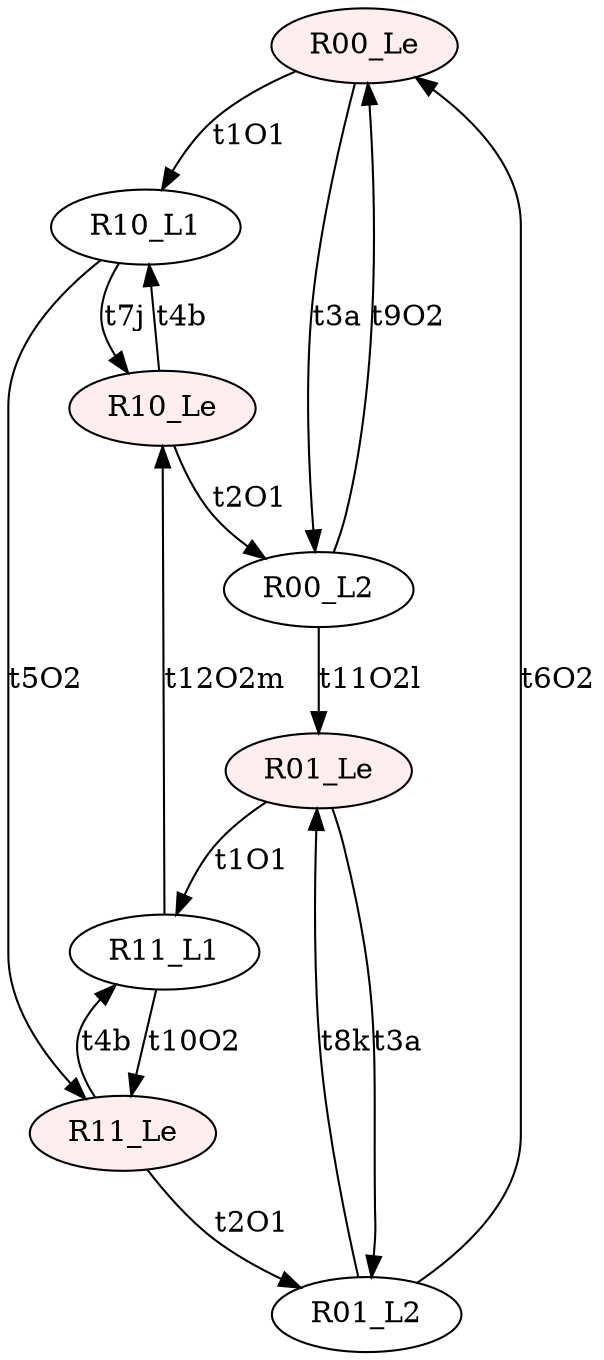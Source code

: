 digraph "SCinput/s2" {
node [style=filled fillcolor="#FFEEEE"]; R00_Le ;
node [style=filled fillcolor="#FFEEEE"]; R10_Le ;
node [fillcolor="#FFFFFF"]; R10_L1 ;
node [fillcolor="#FFFFFF"]; R11_L1 ;
node [style=filled fillcolor="#FFEEEE"]; R11_Le ;
node [fillcolor="#FFFFFF"]; R00_L2 ;
node [fillcolor="#FFFFFF"]; R01_L2 ;
node [style=filled fillcolor="#FFEEEE"]; R01_Le ;
R10_Le -> R10_L1 [label=t4b]
R10_Le -> R00_L2 [label=t2O1]
R10_L1 -> R10_Le [label=t7j]
R10_L1 -> R11_Le [label=t5O2]
R11_L1 -> R10_Le [label=t12O2m]
R11_L1 -> R11_Le [label=t10O2]
R11_Le -> R11_L1 [label=t4b]
R11_Le -> R01_L2 [label=t2O1]
R00_L2 -> R01_Le [label=t11O2l]
R00_L2 -> R00_Le [label=t9O2]
R00_Le -> R00_L2 [label=t3a]
R00_Le -> R10_L1 [label=t1O1]
R01_L2 -> R01_Le [label=t8k]
R01_L2 -> R00_Le [label=t6O2]
R01_Le -> R01_L2 [label=t3a]
R01_Le -> R11_L1 [label=t1O1]
}